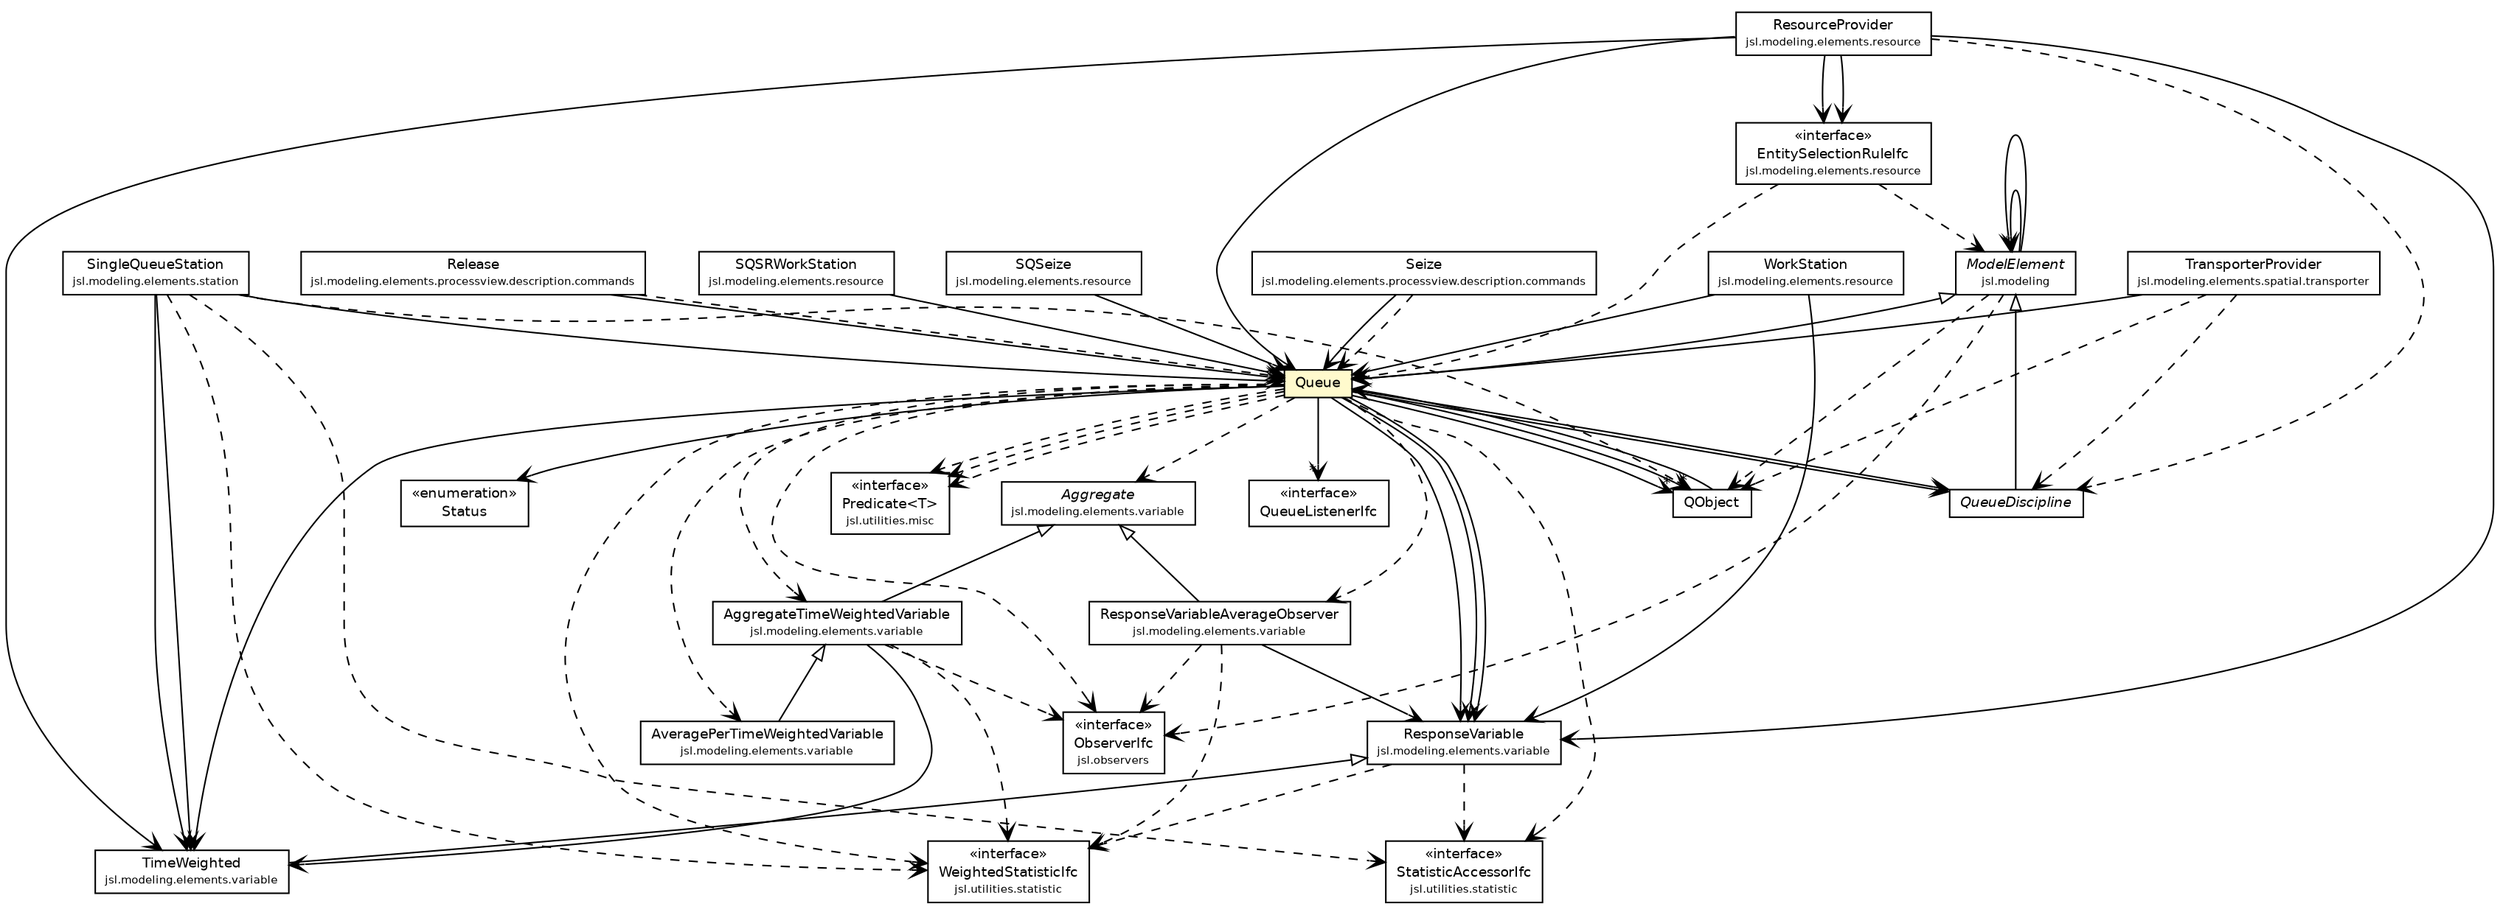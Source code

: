 #!/usr/local/bin/dot
#
# Class diagram 
# Generated by UMLGraph version 5.4 (http://www.umlgraph.org/)
#

digraph G {
	edge [fontname="Helvetica",fontsize=10,labelfontname="Helvetica",labelfontsize=10];
	node [fontname="Helvetica",fontsize=10,shape=plaintext];
	nodesep=0.25;
	ranksep=0.5;
	// jsl.modeling.ModelElement
	c157243 [label=<<table title="jsl.modeling.ModelElement" border="0" cellborder="1" cellspacing="0" cellpadding="2" port="p" href="../../ModelElement.html">
		<tr><td><table border="0" cellspacing="0" cellpadding="1">
<tr><td align="center" balign="center"><font face="Helvetica-Oblique"> ModelElement </font></td></tr>
<tr><td align="center" balign="center"><font point-size="7.0"> jsl.modeling </font></td></tr>
		</table></td></tr>
		</table>>, URL="../../ModelElement.html", fontname="Helvetica", fontcolor="black", fontsize=9.0];
	// jsl.modeling.elements.processview.description.commands.Seize
	c157306 [label=<<table title="jsl.modeling.elements.processview.description.commands.Seize" border="0" cellborder="1" cellspacing="0" cellpadding="2" port="p" href="../processview/description/commands/Seize.html">
		<tr><td><table border="0" cellspacing="0" cellpadding="1">
<tr><td align="center" balign="center"> Seize </td></tr>
<tr><td align="center" balign="center"><font point-size="7.0"> jsl.modeling.elements.processview.description.commands </font></td></tr>
		</table></td></tr>
		</table>>, URL="../processview/description/commands/Seize.html", fontname="Helvetica", fontcolor="black", fontsize=9.0];
	// jsl.modeling.elements.processview.description.commands.Release
	c157308 [label=<<table title="jsl.modeling.elements.processview.description.commands.Release" border="0" cellborder="1" cellspacing="0" cellpadding="2" port="p" href="../processview/description/commands/Release.html">
		<tr><td><table border="0" cellspacing="0" cellpadding="1">
<tr><td align="center" balign="center"> Release </td></tr>
<tr><td align="center" balign="center"><font point-size="7.0"> jsl.modeling.elements.processview.description.commands </font></td></tr>
		</table></td></tr>
		</table>>, URL="../processview/description/commands/Release.html", fontname="Helvetica", fontcolor="black", fontsize=9.0];
	// jsl.modeling.elements.queue.QueueListenerIfc
	c157315 [label=<<table title="jsl.modeling.elements.queue.QueueListenerIfc" border="0" cellborder="1" cellspacing="0" cellpadding="2" port="p" href="./QueueListenerIfc.html">
		<tr><td><table border="0" cellspacing="0" cellpadding="1">
<tr><td align="center" balign="center"> &#171;interface&#187; </td></tr>
<tr><td align="center" balign="center"> QueueListenerIfc </td></tr>
		</table></td></tr>
		</table>>, URL="./QueueListenerIfc.html", fontname="Helvetica", fontcolor="black", fontsize=9.0];
	// jsl.modeling.elements.queue.QueueDiscipline
	c157316 [label=<<table title="jsl.modeling.elements.queue.QueueDiscipline" border="0" cellborder="1" cellspacing="0" cellpadding="2" port="p" href="./QueueDiscipline.html">
		<tr><td><table border="0" cellspacing="0" cellpadding="1">
<tr><td align="center" balign="center"><font face="Helvetica-Oblique"> QueueDiscipline </font></td></tr>
		</table></td></tr>
		</table>>, URL="./QueueDiscipline.html", fontname="Helvetica", fontcolor="black", fontsize=9.0];
	// jsl.modeling.elements.queue.Queue
	c157317 [label=<<table title="jsl.modeling.elements.queue.Queue" border="0" cellborder="1" cellspacing="0" cellpadding="2" port="p" bgcolor="lemonChiffon" href="./Queue.html">
		<tr><td><table border="0" cellspacing="0" cellpadding="1">
<tr><td align="center" balign="center"> Queue </td></tr>
		</table></td></tr>
		</table>>, URL="./Queue.html", fontname="Helvetica", fontcolor="black", fontsize=9.0];
	// jsl.modeling.elements.queue.Queue.Status
	c157318 [label=<<table title="jsl.modeling.elements.queue.Queue.Status" border="0" cellborder="1" cellspacing="0" cellpadding="2" port="p" href="./Queue.Status.html">
		<tr><td><table border="0" cellspacing="0" cellpadding="1">
<tr><td align="center" balign="center"> &#171;enumeration&#187; </td></tr>
<tr><td align="center" balign="center"> Status </td></tr>
		</table></td></tr>
		</table>>, URL="./Queue.Status.html", fontname="Helvetica", fontcolor="black", fontsize=9.0];
	// jsl.modeling.elements.queue.QObject
	c157321 [label=<<table title="jsl.modeling.elements.queue.QObject" border="0" cellborder="1" cellspacing="0" cellpadding="2" port="p" href="./QObject.html">
		<tr><td><table border="0" cellspacing="0" cellpadding="1">
<tr><td align="center" balign="center"> QObject </td></tr>
		</table></td></tr>
		</table>>, URL="./QObject.html", fontname="Helvetica", fontcolor="black", fontsize=9.0];
	// jsl.modeling.elements.resource.WorkStation
	c157324 [label=<<table title="jsl.modeling.elements.resource.WorkStation" border="0" cellborder="1" cellspacing="0" cellpadding="2" port="p" href="../resource/WorkStation.html">
		<tr><td><table border="0" cellspacing="0" cellpadding="1">
<tr><td align="center" balign="center"> WorkStation </td></tr>
<tr><td align="center" balign="center"><font point-size="7.0"> jsl.modeling.elements.resource </font></td></tr>
		</table></td></tr>
		</table>>, URL="../resource/WorkStation.html", fontname="Helvetica", fontcolor="black", fontsize=9.0];
	// jsl.modeling.elements.resource.SQSRWorkStation
	c157328 [label=<<table title="jsl.modeling.elements.resource.SQSRWorkStation" border="0" cellborder="1" cellspacing="0" cellpadding="2" port="p" href="../resource/SQSRWorkStation.html">
		<tr><td><table border="0" cellspacing="0" cellpadding="1">
<tr><td align="center" balign="center"> SQSRWorkStation </td></tr>
<tr><td align="center" balign="center"><font point-size="7.0"> jsl.modeling.elements.resource </font></td></tr>
		</table></td></tr>
		</table>>, URL="../resource/SQSRWorkStation.html", fontname="Helvetica", fontcolor="black", fontsize=9.0];
	// jsl.modeling.elements.resource.SQSeize
	c157331 [label=<<table title="jsl.modeling.elements.resource.SQSeize" border="0" cellborder="1" cellspacing="0" cellpadding="2" port="p" href="../resource/SQSeize.html">
		<tr><td><table border="0" cellspacing="0" cellpadding="1">
<tr><td align="center" balign="center"> SQSeize </td></tr>
<tr><td align="center" balign="center"><font point-size="7.0"> jsl.modeling.elements.resource </font></td></tr>
		</table></td></tr>
		</table>>, URL="../resource/SQSeize.html", fontname="Helvetica", fontcolor="black", fontsize=9.0];
	// jsl.modeling.elements.resource.ResourceProvider
	c157346 [label=<<table title="jsl.modeling.elements.resource.ResourceProvider" border="0" cellborder="1" cellspacing="0" cellpadding="2" port="p" href="../resource/ResourceProvider.html">
		<tr><td><table border="0" cellspacing="0" cellpadding="1">
<tr><td align="center" balign="center"> ResourceProvider </td></tr>
<tr><td align="center" balign="center"><font point-size="7.0"> jsl.modeling.elements.resource </font></td></tr>
		</table></td></tr>
		</table>>, URL="../resource/ResourceProvider.html", fontname="Helvetica", fontcolor="black", fontsize=9.0];
	// jsl.modeling.elements.resource.EntitySelectionRuleIfc
	c157376 [label=<<table title="jsl.modeling.elements.resource.EntitySelectionRuleIfc" border="0" cellborder="1" cellspacing="0" cellpadding="2" port="p" href="../resource/EntitySelectionRuleIfc.html">
		<tr><td><table border="0" cellspacing="0" cellpadding="1">
<tr><td align="center" balign="center"> &#171;interface&#187; </td></tr>
<tr><td align="center" balign="center"> EntitySelectionRuleIfc </td></tr>
<tr><td align="center" balign="center"><font point-size="7.0"> jsl.modeling.elements.resource </font></td></tr>
		</table></td></tr>
		</table>>, URL="../resource/EntitySelectionRuleIfc.html", fontname="Helvetica", fontcolor="black", fontsize=9.0];
	// jsl.modeling.elements.spatial.transporter.TransporterProvider
	c157440 [label=<<table title="jsl.modeling.elements.spatial.transporter.TransporterProvider" border="0" cellborder="1" cellspacing="0" cellpadding="2" port="p" href="../spatial/transporter/TransporterProvider.html">
		<tr><td><table border="0" cellspacing="0" cellpadding="1">
<tr><td align="center" balign="center"> TransporterProvider </td></tr>
<tr><td align="center" balign="center"><font point-size="7.0"> jsl.modeling.elements.spatial.transporter </font></td></tr>
		</table></td></tr>
		</table>>, URL="../spatial/transporter/TransporterProvider.html", fontname="Helvetica", fontcolor="black", fontsize=9.0];
	// jsl.modeling.elements.station.SingleQueueStation
	c157458 [label=<<table title="jsl.modeling.elements.station.SingleQueueStation" border="0" cellborder="1" cellspacing="0" cellpadding="2" port="p" href="../station/SingleQueueStation.html">
		<tr><td><table border="0" cellspacing="0" cellpadding="1">
<tr><td align="center" balign="center"> SingleQueueStation </td></tr>
<tr><td align="center" balign="center"><font point-size="7.0"> jsl.modeling.elements.station </font></td></tr>
		</table></td></tr>
		</table>>, URL="../station/SingleQueueStation.html", fontname="Helvetica", fontcolor="black", fontsize=9.0];
	// jsl.modeling.elements.variable.TimeWeighted
	c157470 [label=<<table title="jsl.modeling.elements.variable.TimeWeighted" border="0" cellborder="1" cellspacing="0" cellpadding="2" port="p" href="../variable/TimeWeighted.html">
		<tr><td><table border="0" cellspacing="0" cellpadding="1">
<tr><td align="center" balign="center"> TimeWeighted </td></tr>
<tr><td align="center" balign="center"><font point-size="7.0"> jsl.modeling.elements.variable </font></td></tr>
		</table></td></tr>
		</table>>, URL="../variable/TimeWeighted.html", fontname="Helvetica", fontcolor="black", fontsize=9.0];
	// jsl.modeling.elements.variable.ResponseVariableAverageObserver
	c157473 [label=<<table title="jsl.modeling.elements.variable.ResponseVariableAverageObserver" border="0" cellborder="1" cellspacing="0" cellpadding="2" port="p" href="../variable/ResponseVariableAverageObserver.html">
		<tr><td><table border="0" cellspacing="0" cellpadding="1">
<tr><td align="center" balign="center"> ResponseVariableAverageObserver </td></tr>
<tr><td align="center" balign="center"><font point-size="7.0"> jsl.modeling.elements.variable </font></td></tr>
		</table></td></tr>
		</table>>, URL="../variable/ResponseVariableAverageObserver.html", fontname="Helvetica", fontcolor="black", fontsize=9.0];
	// jsl.modeling.elements.variable.ResponseVariable
	c157474 [label=<<table title="jsl.modeling.elements.variable.ResponseVariable" border="0" cellborder="1" cellspacing="0" cellpadding="2" port="p" href="../variable/ResponseVariable.html">
		<tr><td><table border="0" cellspacing="0" cellpadding="1">
<tr><td align="center" balign="center"> ResponseVariable </td></tr>
<tr><td align="center" balign="center"><font point-size="7.0"> jsl.modeling.elements.variable </font></td></tr>
		</table></td></tr>
		</table>>, URL="../variable/ResponseVariable.html", fontname="Helvetica", fontcolor="black", fontsize=9.0];
	// jsl.modeling.elements.variable.AveragePerTimeWeightedVariable
	c157490 [label=<<table title="jsl.modeling.elements.variable.AveragePerTimeWeightedVariable" border="0" cellborder="1" cellspacing="0" cellpadding="2" port="p" href="../variable/AveragePerTimeWeightedVariable.html">
		<tr><td><table border="0" cellspacing="0" cellpadding="1">
<tr><td align="center" balign="center"> AveragePerTimeWeightedVariable </td></tr>
<tr><td align="center" balign="center"><font point-size="7.0"> jsl.modeling.elements.variable </font></td></tr>
		</table></td></tr>
		</table>>, URL="../variable/AveragePerTimeWeightedVariable.html", fontname="Helvetica", fontcolor="black", fontsize=9.0];
	// jsl.modeling.elements.variable.AggregateTimeWeightedVariable
	c157491 [label=<<table title="jsl.modeling.elements.variable.AggregateTimeWeightedVariable" border="0" cellborder="1" cellspacing="0" cellpadding="2" port="p" href="../variable/AggregateTimeWeightedVariable.html">
		<tr><td><table border="0" cellspacing="0" cellpadding="1">
<tr><td align="center" balign="center"> AggregateTimeWeightedVariable </td></tr>
<tr><td align="center" balign="center"><font point-size="7.0"> jsl.modeling.elements.variable </font></td></tr>
		</table></td></tr>
		</table>>, URL="../variable/AggregateTimeWeightedVariable.html", fontname="Helvetica", fontcolor="black", fontsize=9.0];
	// jsl.modeling.elements.variable.Aggregate
	c157493 [label=<<table title="jsl.modeling.elements.variable.Aggregate" border="0" cellborder="1" cellspacing="0" cellpadding="2" port="p" href="../variable/Aggregate.html">
		<tr><td><table border="0" cellspacing="0" cellpadding="1">
<tr><td align="center" balign="center"><font face="Helvetica-Oblique"> Aggregate </font></td></tr>
<tr><td align="center" balign="center"><font point-size="7.0"> jsl.modeling.elements.variable </font></td></tr>
		</table></td></tr>
		</table>>, URL="../variable/Aggregate.html", fontname="Helvetica", fontcolor="black", fontsize=9.0];
	// jsl.observers.ObserverIfc
	c157513 [label=<<table title="jsl.observers.ObserverIfc" border="0" cellborder="1" cellspacing="0" cellpadding="2" port="p" href="../../../observers/ObserverIfc.html">
		<tr><td><table border="0" cellspacing="0" cellpadding="1">
<tr><td align="center" balign="center"> &#171;interface&#187; </td></tr>
<tr><td align="center" balign="center"> ObserverIfc </td></tr>
<tr><td align="center" balign="center"><font point-size="7.0"> jsl.observers </font></td></tr>
		</table></td></tr>
		</table>>, URL="../../../observers/ObserverIfc.html", fontname="Helvetica", fontcolor="black", fontsize=9.0];
	// jsl.utilities.misc.Predicate<T>
	c157562 [label=<<table title="jsl.utilities.misc.Predicate" border="0" cellborder="1" cellspacing="0" cellpadding="2" port="p" href="../../../utilities/misc/Predicate.html">
		<tr><td><table border="0" cellspacing="0" cellpadding="1">
<tr><td align="center" balign="center"> &#171;interface&#187; </td></tr>
<tr><td align="center" balign="center"> Predicate&lt;T&gt; </td></tr>
<tr><td align="center" balign="center"><font point-size="7.0"> jsl.utilities.misc </font></td></tr>
		</table></td></tr>
		</table>>, URL="../../../utilities/misc/Predicate.html", fontname="Helvetica", fontcolor="black", fontsize=9.0];
	// jsl.utilities.statistic.WeightedStatisticIfc
	c157673 [label=<<table title="jsl.utilities.statistic.WeightedStatisticIfc" border="0" cellborder="1" cellspacing="0" cellpadding="2" port="p" href="../../../utilities/statistic/WeightedStatisticIfc.html">
		<tr><td><table border="0" cellspacing="0" cellpadding="1">
<tr><td align="center" balign="center"> &#171;interface&#187; </td></tr>
<tr><td align="center" balign="center"> WeightedStatisticIfc </td></tr>
<tr><td align="center" balign="center"><font point-size="7.0"> jsl.utilities.statistic </font></td></tr>
		</table></td></tr>
		</table>>, URL="../../../utilities/statistic/WeightedStatisticIfc.html", fontname="Helvetica", fontcolor="black", fontsize=9.0];
	// jsl.utilities.statistic.StatisticAccessorIfc
	c157678 [label=<<table title="jsl.utilities.statistic.StatisticAccessorIfc" border="0" cellborder="1" cellspacing="0" cellpadding="2" port="p" href="../../../utilities/statistic/StatisticAccessorIfc.html">
		<tr><td><table border="0" cellspacing="0" cellpadding="1">
<tr><td align="center" balign="center"> &#171;interface&#187; </td></tr>
<tr><td align="center" balign="center"> StatisticAccessorIfc </td></tr>
<tr><td align="center" balign="center"><font point-size="7.0"> jsl.utilities.statistic </font></td></tr>
		</table></td></tr>
		</table>>, URL="../../../utilities/statistic/StatisticAccessorIfc.html", fontname="Helvetica", fontcolor="black", fontsize=9.0];
	//jsl.modeling.elements.queue.QueueDiscipline extends jsl.modeling.ModelElement
	c157243:p -> c157316:p [dir=back,arrowtail=empty];
	//jsl.modeling.elements.queue.Queue extends jsl.modeling.ModelElement
	c157243:p -> c157317:p [dir=back,arrowtail=empty];
	//jsl.modeling.elements.variable.TimeWeighted extends jsl.modeling.elements.variable.ResponseVariable
	c157474:p -> c157470:p [dir=back,arrowtail=empty];
	//jsl.modeling.elements.variable.ResponseVariableAverageObserver extends jsl.modeling.elements.variable.Aggregate
	c157493:p -> c157473:p [dir=back,arrowtail=empty];
	//jsl.modeling.elements.variable.AveragePerTimeWeightedVariable extends jsl.modeling.elements.variable.AggregateTimeWeightedVariable
	c157491:p -> c157490:p [dir=back,arrowtail=empty];
	//jsl.modeling.elements.variable.AggregateTimeWeightedVariable extends jsl.modeling.elements.variable.Aggregate
	c157493:p -> c157491:p [dir=back,arrowtail=empty];
	// jsl.modeling.ModelElement NAVASSOC jsl.modeling.ModelElement
	c157243:p -> c157243:p [taillabel="", label="", headlabel="*", fontname="Helvetica", fontcolor="black", fontsize=10.0, color="black", arrowhead=open];
	// jsl.modeling.ModelElement NAVASSOC jsl.modeling.ModelElement
	c157243:p -> c157243:p [taillabel="", label="", headlabel="", fontname="Helvetica", fontcolor="black", fontsize=10.0, color="black", arrowhead=open];
	// jsl.modeling.elements.processview.description.commands.Seize NAVASSOC jsl.modeling.elements.queue.Queue
	c157306:p -> c157317:p [taillabel="", label="", headlabel="", fontname="Helvetica", fontcolor="black", fontsize=10.0, color="black", arrowhead=open];
	// jsl.modeling.elements.processview.description.commands.Release NAVASSOC jsl.modeling.elements.queue.Queue
	c157308:p -> c157317:p [taillabel="", label="", headlabel="", fontname="Helvetica", fontcolor="black", fontsize=10.0, color="black", arrowhead=open];
	// jsl.modeling.elements.queue.Queue NAVASSOC jsl.modeling.elements.queue.QObject
	c157317:p -> c157321:p [taillabel="", label="", headlabel="*", fontname="Helvetica", fontcolor="black", fontsize=10.0, color="black", arrowhead=open];
	// jsl.modeling.elements.queue.Queue NAVASSOC jsl.modeling.elements.queue.QueueDiscipline
	c157317:p -> c157316:p [taillabel="", label="", headlabel="", fontname="Helvetica", fontcolor="black", fontsize=10.0, color="black", arrowhead=open];
	// jsl.modeling.elements.queue.Queue NAVASSOC jsl.modeling.elements.queue.QueueDiscipline
	c157317:p -> c157316:p [taillabel="", label="", headlabel="", fontname="Helvetica", fontcolor="black", fontsize=10.0, color="black", arrowhead=open];
	// jsl.modeling.elements.queue.Queue NAVASSOC jsl.modeling.elements.variable.TimeWeighted
	c157317:p -> c157470:p [taillabel="", label="", headlabel="", fontname="Helvetica", fontcolor="black", fontsize=10.0, color="black", arrowhead=open];
	// jsl.modeling.elements.queue.Queue NAVASSOC jsl.modeling.elements.variable.ResponseVariable
	c157317:p -> c157474:p [taillabel="", label="", headlabel="", fontname="Helvetica", fontcolor="black", fontsize=10.0, color="black", arrowhead=open];
	// jsl.modeling.elements.queue.Queue NAVASSOC jsl.modeling.elements.queue.QObject
	c157317:p -> c157321:p [taillabel="", label="", headlabel="*", fontname="Helvetica", fontcolor="black", fontsize=10.0, color="black", arrowhead=open];
	// jsl.modeling.elements.queue.Queue NAVASSOC jsl.modeling.elements.queue.QueueListenerIfc
	c157317:p -> c157315:p [taillabel="", label="", headlabel="*", fontname="Helvetica", fontcolor="black", fontsize=10.0, color="black", arrowhead=open];
	// jsl.modeling.elements.queue.Queue NAVASSOC jsl.modeling.elements.queue.Queue.Status
	c157317:p -> c157318:p [taillabel="", label="", headlabel="", fontname="Helvetica", fontcolor="black", fontsize=10.0, color="black", arrowhead=open];
	// jsl.modeling.elements.queue.Queue NAVASSOC jsl.modeling.elements.variable.ResponseVariable
	c157317:p -> c157474:p [taillabel="", label="", headlabel="", fontname="Helvetica", fontcolor="black", fontsize=10.0, color="black", arrowhead=open];
	// jsl.modeling.elements.queue.Queue NAVASSOC jsl.modeling.elements.variable.ResponseVariable
	c157317:p -> c157474:p [taillabel="", label="", headlabel="", fontname="Helvetica", fontcolor="black", fontsize=10.0, color="black", arrowhead=open];
	// jsl.modeling.elements.queue.QObject NAVASSOC jsl.modeling.elements.queue.Queue
	c157321:p -> c157317:p [taillabel="", label="", headlabel="", fontname="Helvetica", fontcolor="black", fontsize=10.0, color="black", arrowhead=open];
	// jsl.modeling.elements.resource.WorkStation NAVASSOC jsl.modeling.elements.queue.Queue
	c157324:p -> c157317:p [taillabel="", label="", headlabel="", fontname="Helvetica", fontcolor="black", fontsize=10.0, color="black", arrowhead=open];
	// jsl.modeling.elements.resource.WorkStation NAVASSOC jsl.modeling.elements.variable.ResponseVariable
	c157324:p -> c157474:p [taillabel="", label="", headlabel="", fontname="Helvetica", fontcolor="black", fontsize=10.0, color="black", arrowhead=open];
	// jsl.modeling.elements.resource.SQSRWorkStation NAVASSOC jsl.modeling.elements.queue.Queue
	c157328:p -> c157317:p [taillabel="", label="", headlabel="", fontname="Helvetica", fontcolor="black", fontsize=10.0, color="black", arrowhead=open];
	// jsl.modeling.elements.resource.SQSeize NAVASSOC jsl.modeling.elements.queue.Queue
	c157331:p -> c157317:p [taillabel="", label="", headlabel="", fontname="Helvetica", fontcolor="black", fontsize=10.0, color="black", arrowhead=open];
	// jsl.modeling.elements.resource.ResourceProvider NAVASSOC jsl.modeling.elements.queue.Queue
	c157346:p -> c157317:p [taillabel="", label="", headlabel="", fontname="Helvetica", fontcolor="black", fontsize=10.0, color="black", arrowhead=open];
	// jsl.modeling.elements.resource.ResourceProvider NAVASSOC jsl.modeling.elements.resource.EntitySelectionRuleIfc
	c157346:p -> c157376:p [taillabel="", label="", headlabel="", fontname="Helvetica", fontcolor="black", fontsize=10.0, color="black", arrowhead=open];
	// jsl.modeling.elements.resource.ResourceProvider NAVASSOC jsl.modeling.elements.resource.EntitySelectionRuleIfc
	c157346:p -> c157376:p [taillabel="", label="", headlabel="", fontname="Helvetica", fontcolor="black", fontsize=10.0, color="black", arrowhead=open];
	// jsl.modeling.elements.resource.ResourceProvider NAVASSOC jsl.modeling.elements.variable.TimeWeighted
	c157346:p -> c157470:p [taillabel="", label="", headlabel="", fontname="Helvetica", fontcolor="black", fontsize=10.0, color="black", arrowhead=open];
	// jsl.modeling.elements.resource.ResourceProvider NAVASSOC jsl.modeling.elements.variable.ResponseVariable
	c157346:p -> c157474:p [taillabel="", label="", headlabel="", fontname="Helvetica", fontcolor="black", fontsize=10.0, color="black", arrowhead=open];
	// jsl.modeling.elements.spatial.transporter.TransporterProvider NAVASSOC jsl.modeling.elements.queue.Queue
	c157440:p -> c157317:p [taillabel="", label="", headlabel="", fontname="Helvetica", fontcolor="black", fontsize=10.0, color="black", arrowhead=open];
	// jsl.modeling.elements.station.SingleQueueStation NAVASSOC jsl.modeling.elements.queue.Queue
	c157458:p -> c157317:p [taillabel="", label="", headlabel="", fontname="Helvetica", fontcolor="black", fontsize=10.0, color="black", arrowhead=open];
	// jsl.modeling.elements.station.SingleQueueStation NAVASSOC jsl.modeling.elements.variable.TimeWeighted
	c157458:p -> c157470:p [taillabel="", label="", headlabel="", fontname="Helvetica", fontcolor="black", fontsize=10.0, color="black", arrowhead=open];
	// jsl.modeling.elements.station.SingleQueueStation NAVASSOC jsl.modeling.elements.variable.TimeWeighted
	c157458:p -> c157470:p [taillabel="", label="", headlabel="", fontname="Helvetica", fontcolor="black", fontsize=10.0, color="black", arrowhead=open];
	// jsl.modeling.elements.variable.ResponseVariableAverageObserver NAVASSOC jsl.modeling.elements.variable.ResponseVariable
	c157473:p -> c157474:p [taillabel="", label="", headlabel="", fontname="Helvetica", fontcolor="black", fontsize=10.0, color="black", arrowhead=open];
	// jsl.modeling.elements.variable.AggregateTimeWeightedVariable NAVASSOC jsl.modeling.elements.variable.TimeWeighted
	c157491:p -> c157470:p [taillabel="", label="", headlabel="", fontname="Helvetica", fontcolor="black", fontsize=10.0, color="black", arrowhead=open];
	// jsl.modeling.ModelElement DEPEND jsl.observers.ObserverIfc
	c157243:p -> c157513:p [taillabel="", label="", headlabel="", fontname="Helvetica", fontcolor="black", fontsize=10.0, color="black", arrowhead=open, style=dashed];
	// jsl.modeling.ModelElement DEPEND jsl.modeling.elements.queue.QObject
	c157243:p -> c157321:p [taillabel="", label="", headlabel="", fontname="Helvetica", fontcolor="black", fontsize=10.0, color="black", arrowhead=open, style=dashed];
	// jsl.modeling.elements.processview.description.commands.Seize DEPEND jsl.modeling.elements.queue.Queue
	c157306:p -> c157317:p [taillabel="", label="", headlabel="", fontname="Helvetica", fontcolor="black", fontsize=10.0, color="black", arrowhead=open, style=dashed];
	// jsl.modeling.elements.processview.description.commands.Release DEPEND jsl.modeling.elements.queue.Queue
	c157308:p -> c157317:p [taillabel="", label="", headlabel="", fontname="Helvetica", fontcolor="black", fontsize=10.0, color="black", arrowhead=open, style=dashed];
	// jsl.modeling.elements.queue.Queue DEPEND jsl.observers.ObserverIfc
	c157317:p -> c157513:p [taillabel="", label="", headlabel="", fontname="Helvetica", fontcolor="black", fontsize=10.0, color="black", arrowhead=open, style=dashed];
	// jsl.modeling.elements.queue.Queue DEPEND jsl.modeling.elements.variable.AggregateTimeWeightedVariable
	c157317:p -> c157491:p [taillabel="", label="", headlabel="", fontname="Helvetica", fontcolor="black", fontsize=10.0, color="black", arrowhead=open, style=dashed];
	// jsl.modeling.elements.queue.Queue DEPEND jsl.utilities.statistic.WeightedStatisticIfc
	c157317:p -> c157673:p [taillabel="", label="", headlabel="", fontname="Helvetica", fontcolor="black", fontsize=10.0, color="black", arrowhead=open, style=dashed];
	// jsl.modeling.elements.queue.Queue DEPEND jsl.utilities.misc.Predicate<T>
	c157317:p -> c157562:p [taillabel="", label="", headlabel="", fontname="Helvetica", fontcolor="black", fontsize=10.0, color="black", arrowhead=open, style=dashed];
	// jsl.modeling.elements.queue.Queue DEPEND jsl.utilities.misc.Predicate<T>
	c157317:p -> c157562:p [taillabel="", label="", headlabel="", fontname="Helvetica", fontcolor="black", fontsize=10.0, color="black", arrowhead=open, style=dashed];
	// jsl.modeling.elements.queue.Queue DEPEND jsl.modeling.elements.variable.AveragePerTimeWeightedVariable
	c157317:p -> c157490:p [taillabel="", label="", headlabel="", fontname="Helvetica", fontcolor="black", fontsize=10.0, color="black", arrowhead=open, style=dashed];
	// jsl.modeling.elements.queue.Queue DEPEND jsl.utilities.statistic.StatisticAccessorIfc
	c157317:p -> c157678:p [taillabel="", label="", headlabel="", fontname="Helvetica", fontcolor="black", fontsize=10.0, color="black", arrowhead=open, style=dashed];
	// jsl.modeling.elements.queue.Queue DEPEND jsl.modeling.elements.variable.Aggregate
	c157317:p -> c157493:p [taillabel="", label="", headlabel="", fontname="Helvetica", fontcolor="black", fontsize=10.0, color="black", arrowhead=open, style=dashed];
	// jsl.modeling.elements.queue.Queue DEPEND jsl.modeling.elements.variable.ResponseVariableAverageObserver
	c157317:p -> c157473:p [taillabel="", label="", headlabel="", fontname="Helvetica", fontcolor="black", fontsize=10.0, color="black", arrowhead=open, style=dashed];
	// jsl.modeling.elements.queue.Queue DEPEND jsl.utilities.misc.Predicate<T>
	c157317:p -> c157562:p [taillabel="", label="", headlabel="", fontname="Helvetica", fontcolor="black", fontsize=10.0, color="black", arrowhead=open, style=dashed];
	// jsl.modeling.elements.resource.ResourceProvider DEPEND jsl.modeling.elements.queue.QueueDiscipline
	c157346:p -> c157316:p [taillabel="", label="", headlabel="", fontname="Helvetica", fontcolor="black", fontsize=10.0, color="black", arrowhead=open, style=dashed];
	// jsl.modeling.elements.resource.EntitySelectionRuleIfc DEPEND jsl.modeling.elements.queue.Queue
	c157376:p -> c157317:p [taillabel="", label="", headlabel="", fontname="Helvetica", fontcolor="black", fontsize=10.0, color="black", arrowhead=open, style=dashed];
	// jsl.modeling.elements.resource.EntitySelectionRuleIfc DEPEND jsl.modeling.ModelElement
	c157376:p -> c157243:p [taillabel="", label="", headlabel="", fontname="Helvetica", fontcolor="black", fontsize=10.0, color="black", arrowhead=open, style=dashed];
	// jsl.modeling.elements.spatial.transporter.TransporterProvider DEPEND jsl.modeling.elements.queue.QObject
	c157440:p -> c157321:p [taillabel="", label="", headlabel="", fontname="Helvetica", fontcolor="black", fontsize=10.0, color="black", arrowhead=open, style=dashed];
	// jsl.modeling.elements.spatial.transporter.TransporterProvider DEPEND jsl.modeling.elements.queue.QueueDiscipline
	c157440:p -> c157316:p [taillabel="", label="", headlabel="", fontname="Helvetica", fontcolor="black", fontsize=10.0, color="black", arrowhead=open, style=dashed];
	// jsl.modeling.elements.station.SingleQueueStation DEPEND jsl.utilities.statistic.WeightedStatisticIfc
	c157458:p -> c157673:p [taillabel="", label="", headlabel="", fontname="Helvetica", fontcolor="black", fontsize=10.0, color="black", arrowhead=open, style=dashed];
	// jsl.modeling.elements.station.SingleQueueStation DEPEND jsl.utilities.statistic.StatisticAccessorIfc
	c157458:p -> c157678:p [taillabel="", label="", headlabel="", fontname="Helvetica", fontcolor="black", fontsize=10.0, color="black", arrowhead=open, style=dashed];
	// jsl.modeling.elements.station.SingleQueueStation DEPEND jsl.modeling.elements.queue.QObject
	c157458:p -> c157321:p [taillabel="", label="", headlabel="", fontname="Helvetica", fontcolor="black", fontsize=10.0, color="black", arrowhead=open, style=dashed];
	// jsl.modeling.elements.variable.ResponseVariableAverageObserver DEPEND jsl.utilities.statistic.WeightedStatisticIfc
	c157473:p -> c157673:p [taillabel="", label="", headlabel="", fontname="Helvetica", fontcolor="black", fontsize=10.0, color="black", arrowhead=open, style=dashed];
	// jsl.modeling.elements.variable.ResponseVariableAverageObserver DEPEND jsl.observers.ObserverIfc
	c157473:p -> c157513:p [taillabel="", label="", headlabel="", fontname="Helvetica", fontcolor="black", fontsize=10.0, color="black", arrowhead=open, style=dashed];
	// jsl.modeling.elements.variable.ResponseVariable DEPEND jsl.utilities.statistic.WeightedStatisticIfc
	c157474:p -> c157673:p [taillabel="", label="", headlabel="", fontname="Helvetica", fontcolor="black", fontsize=10.0, color="black", arrowhead=open, style=dashed];
	// jsl.modeling.elements.variable.ResponseVariable DEPEND jsl.utilities.statistic.StatisticAccessorIfc
	c157474:p -> c157678:p [taillabel="", label="", headlabel="", fontname="Helvetica", fontcolor="black", fontsize=10.0, color="black", arrowhead=open, style=dashed];
	// jsl.modeling.elements.variable.AggregateTimeWeightedVariable DEPEND jsl.utilities.statistic.WeightedStatisticIfc
	c157491:p -> c157673:p [taillabel="", label="", headlabel="", fontname="Helvetica", fontcolor="black", fontsize=10.0, color="black", arrowhead=open, style=dashed];
	// jsl.modeling.elements.variable.AggregateTimeWeightedVariable DEPEND jsl.observers.ObserverIfc
	c157491:p -> c157513:p [taillabel="", label="", headlabel="", fontname="Helvetica", fontcolor="black", fontsize=10.0, color="black", arrowhead=open, style=dashed];
}

